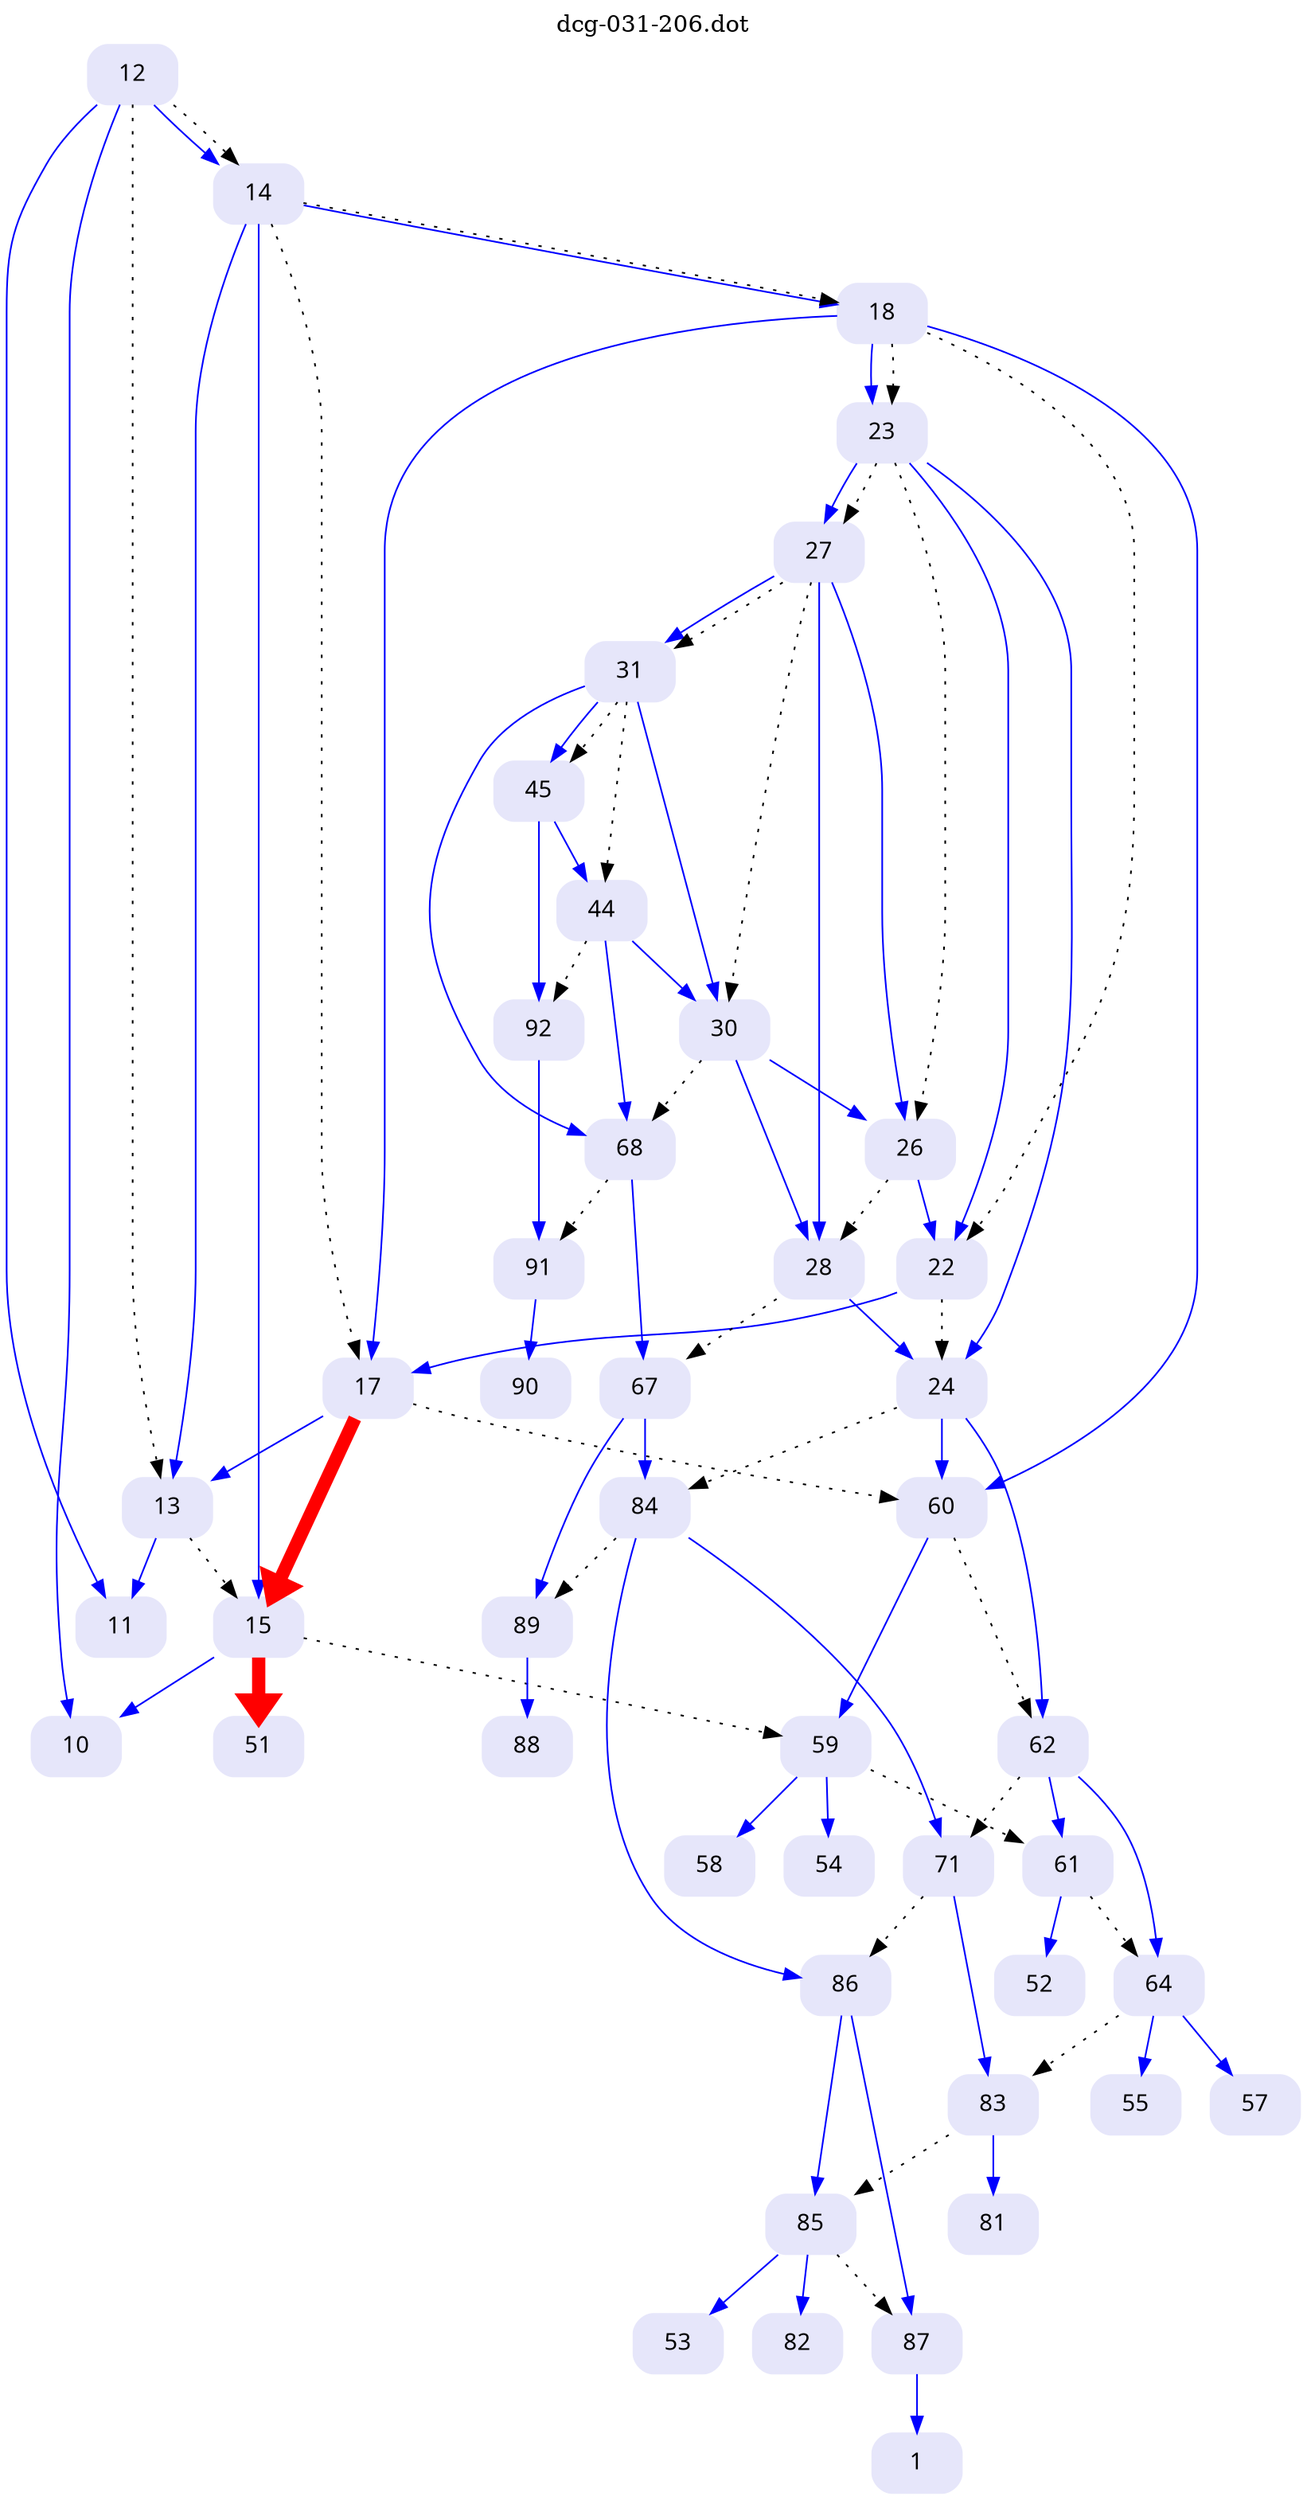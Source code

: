 digraph dcg_31 {
  labelloc="t";
  label="dcg-031-206.dot";
  node [fontname="sans-serif"];
  node [shape=box style="rounded,filled"];
  n12 [label="12" color=lavender];
  n12 -> n11 [color=blue penwidth=1];
  n12 -> n10 [color=blue penwidth=1];
  n12 -> n14 [color=blue penwidth=1];
  n12 -> n13 [style=dotted,label=""];
  n12 -> n14 [style=dotted,label=""];
  n14 [label="14" color=lavender];
  n14 -> n13 [color=blue penwidth=1];
  n14 -> n15 [color=blue penwidth=1];
  n14 -> n18 [color=blue penwidth=1];
  n14 -> n17 [style=dotted,label=""];
  n14 -> n18 [style=dotted,label=""];
  n18 [label="18" color=lavender];
  n18 -> n17 [color=blue penwidth=1];
  n18 -> n60 [color=blue penwidth=1];
  n18 -> n23 [color=blue penwidth=1];
  n18 -> n22 [style=dotted,label=""];
  n18 -> n23 [style=dotted,label=""];
  n23 [label="23" color=lavender];
  n23 -> n22 [color=blue penwidth=1];
  n23 -> n24 [color=blue penwidth=1];
  n23 -> n27 [color=blue penwidth=1];
  n23 -> n26 [style=dotted,label=""];
  n23 -> n27 [style=dotted,label=""];
  n27 [label="27" color=lavender];
  n27 -> n26 [color=blue penwidth=1];
  n27 -> n28 [color=blue penwidth=1];
  n27 -> n31 [color=blue penwidth=1];
  n27 -> n30 [style=dotted,label=""];
  n27 -> n31 [style=dotted,label=""];
  n31 [label="31" color=lavender];
  n31 -> n30 [color=blue penwidth=1];
  n31 -> n68 [color=blue penwidth=1];
  n31 -> n45 [color=blue penwidth=1];
  n31 -> n44 [style=dotted,label=""];
  n31 -> n45 [style=dotted,label=""];
  n45 [label="45" color=lavender];
  n45 -> n44 [color=blue penwidth=1];
  n45 -> n92 [color=blue penwidth=1];
  n92 [label="92" color=lavender];
  n92 -> n91 [color=blue penwidth=1];
  n91 [label="91" color=lavender];
  n91 -> n90 [color=blue penwidth=1];
  n90 [label="90" color=lavender];
  n44 [label="44" color=lavender];
  n44 -> n30 [color=blue penwidth=1];
  n44 -> n68 [color=blue penwidth=1];
  n44 -> n92 [style=dotted,label=""];
  n68 [label="68" color=lavender];
  n68 -> n67 [color=blue penwidth=1];
  n68 -> n91 [style=dotted,label=""];
  n67 [label="67" color=lavender];
  n67 -> n84 [color=blue penwidth=1];
  n67 -> n89 [color=blue penwidth=1];
  n89 [label="89" color=lavender];
  n89 -> n88 [color=blue penwidth=1];
  n88 [label="88" color=lavender];
  n84 [label="84" color=lavender];
  n84 -> n71 [color=blue penwidth=1];
  n84 -> n86 [color=blue penwidth=1];
  n84 -> n89 [style=dotted,label=""];
  n86 [label="86" color=lavender];
  n86 -> n85 [color=blue penwidth=1];
  n86 -> n87 [color=blue penwidth=1];
  n87 [label="87" color=lavender];
  n87 -> n1 [color=blue penwidth=1];
  n1 [label="1" color=lavender];
  n85 [label="85" color=lavender];
  n85 -> n82 [color=blue penwidth=1];
  n85 -> n53 [color=blue penwidth=1];
  n85 -> n87 [style=dotted,label=""];
  n53 [label="53" color=lavender];
  n82 [label="82" color=lavender];
  n71 [label="71" color=lavender];
  n71 -> n83 [color=blue penwidth=1];
  n71 -> n86 [style=dotted,label=""];
  n83 [label="83" color=lavender];
  n83 -> n81 [color=blue penwidth=1];
  n83 -> n85 [style=dotted,label=""];
  n81 [label="81" color=lavender];
  n30 [label="30" color=lavender];
  n30 -> n26 [color=blue penwidth=1];
  n30 -> n28 [color=blue penwidth=1];
  n30 -> n68 [style=dotted,label=""];
  n28 [label="28" color=lavender];
  n28 -> n24 [color=blue penwidth=1];
  n28 -> n67 [style=dotted,label=""];
  n24 [label="24" color=lavender];
  n24 -> n60 [color=blue penwidth=1];
  n24 -> n62 [color=blue penwidth=1];
  n24 -> n84 [style=dotted,label=""];
  n62 [label="62" color=lavender];
  n62 -> n61 [color=blue penwidth=1];
  n62 -> n64 [color=blue penwidth=1];
  n62 -> n71 [style=dotted,label=""];
  n64 [label="64" color=lavender];
  n64 -> n57 [color=blue penwidth=1];
  n64 -> n55 [color=blue penwidth=1];
  n64 -> n83 [style=dotted,label=""];
  n55 [label="55" color=lavender];
  n57 [label="57" color=lavender];
  n61 [label="61" color=lavender];
  n61 -> n52 [color=blue penwidth=1];
  n61 -> n64 [style=dotted,label=""];
  n52 [label="52" color=lavender];
  n60 [label="60" color=lavender];
  n60 -> n59 [color=blue penwidth=1];
  n60 -> n62 [style=dotted,label=""];
  n59 [label="59" color=lavender];
  n59 -> n58 [color=blue penwidth=1];
  n59 -> n54 [color=blue penwidth=1];
  n59 -> n61 [style=dotted,label=""];
  n54 [label="54" color=lavender];
  n58 [label="58" color=lavender];
  n26 [label="26" color=lavender];
  n26 -> n22 [color=blue penwidth=1];
  n26 -> n28 [style=dotted,label=""];
  n22 [label="22" color=lavender];
  n22 -> n17 [color=blue penwidth=1];
  n22 -> n24 [style=dotted,label=""];
  n17 [label="17" color=lavender];
  n17 -> n13 [color=blue penwidth=1];
  n17 -> n15 [color=red penwidth=8];
  n17 -> n60 [style=dotted,label=""];
  n15 [label="15" color=lavender];
  n15 -> n10 [color=blue penwidth=1];
  n15 -> n51 [color=red penwidth=8];
  n15 -> n59 [style=dotted,label=""];
  n51 [label="51" color=lavender];
  n10 [label="10" color=lavender];
  n13 [label="13" color=lavender];
  n13 -> n11 [color=blue penwidth=1];
  n13 -> n15 [style=dotted,label=""];
  n11 [label="11" color=lavender];
}
